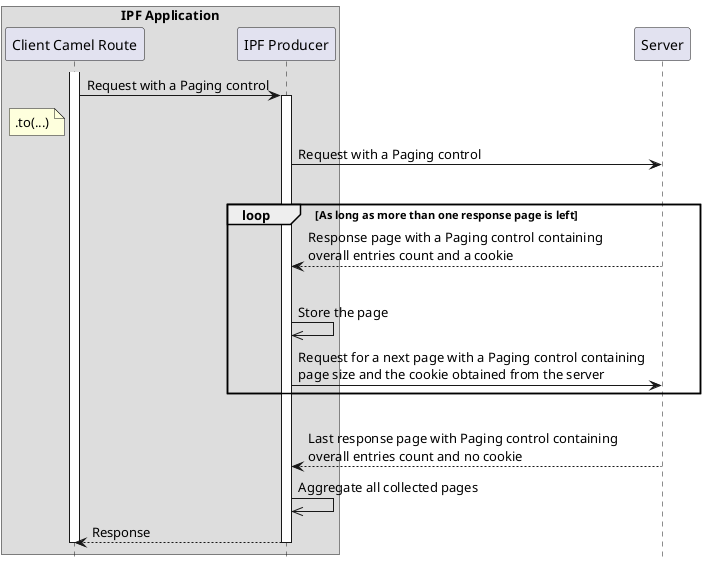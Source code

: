 @startuml
hide footbox

box "IPF Application"
participant "Client Camel Route" as Route
participant "IPF Producer" as Producer
end box

participant "Server"

activate Route
Route -> Producer: Request with a Paging control
note left of Route: .to(...)
activate Producer
Producer -> Server : Request with a Paging control

|||
loop As long as more than one response page is left
    Server --> Producer: Response page with a Paging control containing\noverall entries count and a cookie
|||
    Producer ->> Producer: Store the page
    Producer -> Server: Request for a next page with a Paging control containing\npage size and the cookie obtained from the server
end

|||
Server --> Producer: Last response page with Paging control containing\noverall entries count and no cookie
Producer ->> Producer: Aggregate all collected pages
Producer --> Route: Response

deactivate Producer
deactivate Route

@enduml